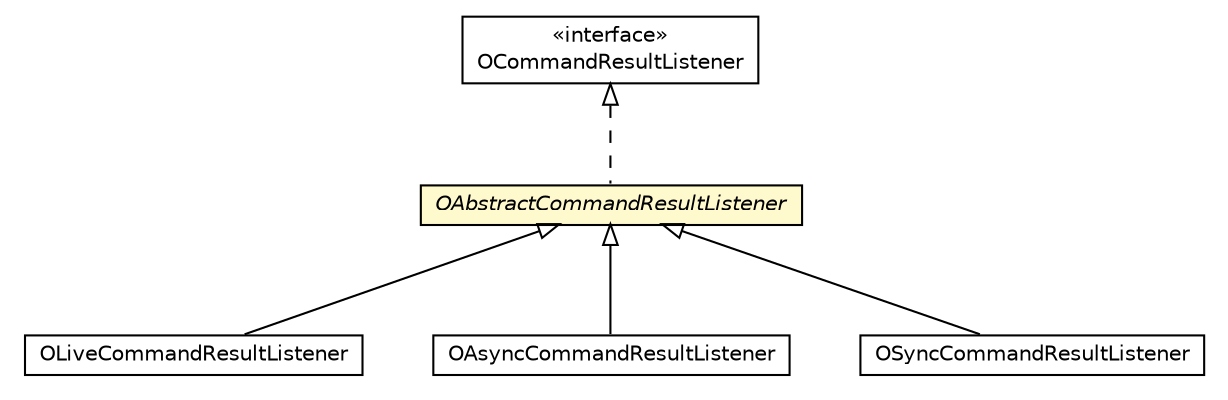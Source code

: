 #!/usr/local/bin/dot
#
# Class diagram 
# Generated by UMLGraph version R5_6-24-gf6e263 (http://www.umlgraph.org/)
#

digraph G {
	edge [fontname="Helvetica",fontsize=10,labelfontname="Helvetica",labelfontsize=10];
	node [fontname="Helvetica",fontsize=10,shape=plaintext];
	nodesep=0.25;
	ranksep=0.5;
	// com.orientechnologies.orient.core.command.OCommandResultListener
	c508572 [label=<<table title="com.orientechnologies.orient.core.command.OCommandResultListener" border="0" cellborder="1" cellspacing="0" cellpadding="2" port="p" href="../../../../core/command/OCommandResultListener.html">
		<tr><td><table border="0" cellspacing="0" cellpadding="1">
<tr><td align="center" balign="center"> &#171;interface&#187; </td></tr>
<tr><td align="center" balign="center"> OCommandResultListener </td></tr>
		</table></td></tr>
		</table>>, URL="../../../../core/command/OCommandResultListener.html", fontname="Helvetica", fontcolor="black", fontsize=10.0];
	// com.orientechnologies.orient.server.network.protocol.binary.OLiveCommandResultListener
	c509835 [label=<<table title="com.orientechnologies.orient.server.network.protocol.binary.OLiveCommandResultListener" border="0" cellborder="1" cellspacing="0" cellpadding="2" port="p" href="./OLiveCommandResultListener.html">
		<tr><td><table border="0" cellspacing="0" cellpadding="1">
<tr><td align="center" balign="center"> OLiveCommandResultListener </td></tr>
		</table></td></tr>
		</table>>, URL="./OLiveCommandResultListener.html", fontname="Helvetica", fontcolor="black", fontsize=10.0];
	// com.orientechnologies.orient.server.network.protocol.binary.OAsyncCommandResultListener
	c509836 [label=<<table title="com.orientechnologies.orient.server.network.protocol.binary.OAsyncCommandResultListener" border="0" cellborder="1" cellspacing="0" cellpadding="2" port="p" href="./OAsyncCommandResultListener.html">
		<tr><td><table border="0" cellspacing="0" cellpadding="1">
<tr><td align="center" balign="center"> OAsyncCommandResultListener </td></tr>
		</table></td></tr>
		</table>>, URL="./OAsyncCommandResultListener.html", fontname="Helvetica", fontcolor="black", fontsize=10.0];
	// com.orientechnologies.orient.server.network.protocol.binary.OAbstractCommandResultListener
	c509838 [label=<<table title="com.orientechnologies.orient.server.network.protocol.binary.OAbstractCommandResultListener" border="0" cellborder="1" cellspacing="0" cellpadding="2" port="p" bgcolor="lemonChiffon" href="./OAbstractCommandResultListener.html">
		<tr><td><table border="0" cellspacing="0" cellpadding="1">
<tr><td align="center" balign="center"><font face="Helvetica-Oblique"> OAbstractCommandResultListener </font></td></tr>
		</table></td></tr>
		</table>>, URL="./OAbstractCommandResultListener.html", fontname="Helvetica", fontcolor="black", fontsize=10.0];
	// com.orientechnologies.orient.server.network.protocol.binary.OSyncCommandResultListener
	c509839 [label=<<table title="com.orientechnologies.orient.server.network.protocol.binary.OSyncCommandResultListener" border="0" cellborder="1" cellspacing="0" cellpadding="2" port="p" href="./OSyncCommandResultListener.html">
		<tr><td><table border="0" cellspacing="0" cellpadding="1">
<tr><td align="center" balign="center"> OSyncCommandResultListener </td></tr>
		</table></td></tr>
		</table>>, URL="./OSyncCommandResultListener.html", fontname="Helvetica", fontcolor="black", fontsize=10.0];
	//com.orientechnologies.orient.server.network.protocol.binary.OLiveCommandResultListener extends com.orientechnologies.orient.server.network.protocol.binary.OAbstractCommandResultListener
	c509838:p -> c509835:p [dir=back,arrowtail=empty];
	//com.orientechnologies.orient.server.network.protocol.binary.OAsyncCommandResultListener extends com.orientechnologies.orient.server.network.protocol.binary.OAbstractCommandResultListener
	c509838:p -> c509836:p [dir=back,arrowtail=empty];
	//com.orientechnologies.orient.server.network.protocol.binary.OAbstractCommandResultListener implements com.orientechnologies.orient.core.command.OCommandResultListener
	c508572:p -> c509838:p [dir=back,arrowtail=empty,style=dashed];
	//com.orientechnologies.orient.server.network.protocol.binary.OSyncCommandResultListener extends com.orientechnologies.orient.server.network.protocol.binary.OAbstractCommandResultListener
	c509838:p -> c509839:p [dir=back,arrowtail=empty];
}

